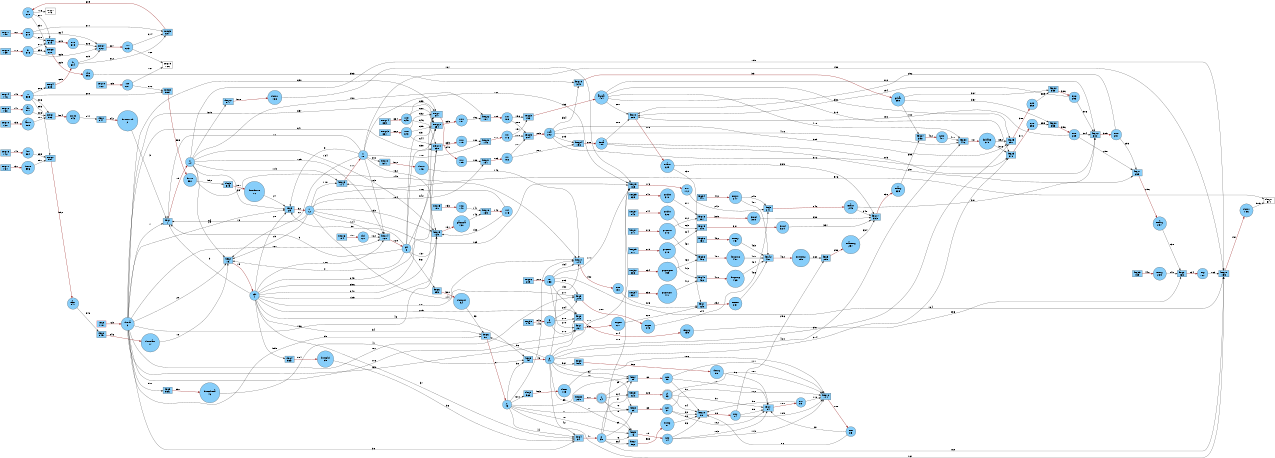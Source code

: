digraph G {
rankdir = LR;
size ="8.5"
node [shape = box, color = black, fillcolor = lightskyblue, style = filled, label="keq1
1"]; keq1;
node [shape = box, color = black, fillcolor = lightskyblue, style = filled, label="keq2
16"]; keq2;
node [shape = box, color = black, fillcolor = lightskyblue, style = filled, label="keq3
25"]; keq3;
node [shape = box, color = black, fillcolor = lightskyblue, style = filled, label="keq4
34"]; keq4;
node [shape = box, color = black, fillcolor = lightskyblue, style = filled, label="keq5
45"]; keq5;
node [shape = box, color = black, fillcolor = lightskyblue, style = filled, label="keq6
51"]; keq6;
node [shape = box, color = black, fillcolor = lightskyblue, style = filled, label="keq7
58"]; keq7;
node [shape = box, color = black, fillcolor = lightskyblue, style = filled, label="keq8
66"]; keq8;
node [shape = box, color = black, fillcolor = lightskyblue, style = filled, label="keq9
73"]; keq9;
node [shape = box, color = black, fillcolor = lightskyblue, style = filled, label="keq10
80"]; keq10;
node [shape = box, color = black, fillcolor = lightskyblue, style = filled, label="keq11
94"]; keq11;
node [shape = box, color = black, fillcolor = lightskyblue, style = filled, label="keq12
104"]; keq12;
node [shape = box, color = black, fillcolor = lightskyblue, style = filled, label="keq13
114"]; keq13;
node [shape = box, color = black, fillcolor = lightskyblue, style = filled, label="keq14
120"]; keq14;
node [shape = box, color = black, fillcolor = lightskyblue, style = filled, label="keq15
129"]; keq15;
node [shape = box, color = black, fillcolor = lightskyblue, style = filled, label="keq16
139"]; keq16;
node [shape = box, color = black, fillcolor = lightskyblue, style = filled, label="keq17
144"]; keq17;
node [shape = box, color = black, fillcolor = lightskyblue, style = filled, label="keq18
155"]; keq18;
node [shape = box, color = black, fillcolor = lightskyblue, style = filled, label="keq19
165"]; keq19;
node [shape = box, color = black, fillcolor = lightskyblue, style = filled, label="keq20
175"]; keq20;
node [shape = box, color = black, fillcolor = lightskyblue, style = filled, label="keq21
181"]; keq21;
node [shape = box, color = black, fillcolor = lightskyblue, style = filled, label="keq22
187"]; keq22;
node [shape = box, color = black, fillcolor = lightskyblue, style = filled, label="keq23
193"]; keq23;
node [shape = box, color = black, fillcolor = lightskyblue, style = filled, label="keq24
198"]; keq24;
node [shape = box, color = black, fillcolor = lightskyblue, style = filled, label="keq25
204"]; keq25;
node [shape = box, color = black, fillcolor = lightskyblue, style = filled, label="keq26
209"]; keq26;
node [shape = box, color = black, fillcolor = lightskyblue, style = filled, label="keq27
211"]; keq27;
node [shape = box, color = black, fillcolor = lightskyblue, style = filled, label="keq29
217"]; keq29;
node [shape = box, color = black, fillcolor = lightskyblue, style = filled, label="keq30
220"]; keq30;
node [shape = box, color = black, fillcolor = lightskyblue, style = filled, label="keq31
222"]; keq31;
node [shape = box, color = black, fillcolor = lightskyblue, style = filled, label="feq1
225"]; feq1;
node [shape = box, color = black, fillcolor = lightskyblue, style = filled, label="feq2
233"]; feq2;
node [shape = box, color = black, fillcolor = lightskyblue, style = filled, label="feq3
241"]; feq3;
node [shape = box, color = black, fillcolor = lightskyblue, style = filled, label="feq5
255"]; feq5;
node [shape = box, color = black, fillcolor = lightskyblue, style = filled, label="feq7
267"]; feq7;
node [shape = box, color = black, fillcolor = lightskyblue, style = filled, label="feq8
273"]; feq8;
node [shape = box, color = black, fillcolor = lightskyblue, style = filled, label="feq9
279"]; feq9;
node [shape = box, color = black, fillcolor = lightskyblue, style = filled, label="feq10
285"]; feq10;
node [shape = box, color = black, fillcolor = lightskyblue, style = filled, label="feq11
295"]; feq11;
node [shape = box, color = black, fillcolor = lightskyblue, style = filled, label="feq12
300"]; feq12;
node [shape = box, color = black, fillcolor = lightskyblue, style = filled, label="feq13
307"]; feq13;
node [shape = box, color = black, fillcolor = lightskyblue, style = filled, label="feq15
319"]; feq15;
node [shape = box, color = black, fillcolor = lightskyblue, style = filled, label="feq17
333"]; feq17;
node [shape = box, color = black, fillcolor = lightskyblue, style = filled, label="feq19
349"]; feq19;
node [shape = box, color = black, fillcolor = lightskyblue, style = filled, label="feq20
355"]; feq20;
node [shape = box, color = black, fillcolor = lightskyblue, style = filled, label="feq22
365"]; feq22;
node [shape = box, color = black, fillcolor = lightskyblue, style = filled, label="feq23
370"]; feq23;
node [shape = box, color = black, fillcolor = lightskyblue, style = filled, label="feq25
387"]; feq25;
node [shape = box, color = black, fillcolor = lightskyblue, style = filled, label="feq27
398"]; feq27;
node [shape = box, color = black, fillcolor = lightskyblue, style = filled, label="feq30
416"]; feq30;
node [shape = box, color = black, fillcolor = lightskyblue, style = filled, label="feq33
439"]; feq33;
node [shape = box, color = black, fillcolor = lightskyblue, style = filled, label="feq34
441"]; feq34;
node [shape = box, color = black, fillcolor = lightskyblue, style = filled, label="feq36
450"]; feq36;
node [shape = box, color = black, fillcolor = lightskyblue, style = filled, label="feq38
456"]; feq38;
node [shape = box, color = black, fillcolor = lightskyblue, style = filled, label="feq40
468"]; feq40;
node [shape = box, color = black, fillcolor = lightskyblue, style = filled, label="feq42
481"]; feq42;
node [shape = box, color = black, fillcolor = lightskyblue, style = filled, label="deq1
541"]; deq1;
node [shape = box, color = black, fillcolor = lightskyblue, style = filled, label="deq2
545"]; deq2;
node [shape = box, color = black, fillcolor = lightskyblue, style = filled, label="deq3
549"]; deq3;
node [shape = box, color = black, fillcolor = lightskyblue, style = filled, label="deq4
553"]; deq4;
node [shape = box, color = black, fillcolor = lightskyblue, style = filled, label="deq5
556"]; deq5;
node [shape = box, color = black, fillcolor = lightskyblue, style = filled, label="deq6
559"]; deq6;
node [shape = box, color = black, fillcolor = lightskyblue, style = filled, label="deq7
562"]; deq7;
node [shape = box, color = black, fillcolor = lightskyblue, style = filled, label="deq8
565"]; deq8;
node [shape = box, color = black, fillcolor = lightskyblue, style = filled, label="deq9
568"]; deq9;
node [shape = box, color = black, fillcolor = lightskyblue, style = filled, label="deq10
571"]; deq10;
node [shape = box, color = black, fillcolor = white, style = filled, label="deq11
574"]; deq11;
node [shape = box, color = black, fillcolor = lightskyblue, style = filled, label="deq12
577"]; deq12;
node [shape = box, color = black, fillcolor = lightskyblue, style = filled, label="meq1
583"]; meq1;
node [shape = box, color = black, fillcolor = lightskyblue, style = filled, label="meq2
591"]; meq2;
node [shape = box, color = black, fillcolor = lightskyblue, style = filled, label="meq3
598"]; meq3;
node [shape = box, color = black, fillcolor = lightskyblue, style = filled, label="meq4
603"]; meq4;
node [shape = box, color = black, fillcolor = lightskyblue, style = filled, label="meq5
607"]; meq5;
node [shape = box, color = black, fillcolor = lightskyblue, style = filled, label="meq6
615"]; meq6;
node [shape = box, color = black, fillcolor = lightskyblue, style = filled, label="meq7
622"]; meq7;
node [shape = box, color = black, fillcolor = lightskyblue, style = filled, label="meq8
628"]; meq8;
node [shape = box, color = black, fillcolor = lightskyblue, style = filled, label="meq10
638"]; meq10;
node [shape = box, color = black, fillcolor = lightskyblue, style = filled, label="meq11
647"]; meq11;
node [shape = box, color = black, fillcolor = lightskyblue, style = filled, label="meq12
654"]; meq12;
node [shape = box, color = black, fillcolor = lightskyblue, style = filled, label="meq13
661"]; meq13;
node [shape = box, color = black, fillcolor = lightskyblue, style = filled, label="meq14
663"]; meq14;
node [shape = box, color = red, fillcolor = lightskyblue, style = filled, label="seq8
718"]; seq8;
node [shape = box, color = black, fillcolor = lightskyblue, style = filled, label="seq10
730"]; seq10;
node [shape = box, color = black, fillcolor = lightskyblue, style = filled, label="seq11
734"]; seq11;
node [shape = box, color = black, fillcolor = lightskyblue, style = filled, label="seq12
738"]; seq12;
node [shape = box, color = black, fillcolor = lightskyblue, style = filled, label="seq13
742"]; seq13;
node [shape = box, color = black, fillcolor = lightskyblue, style = filled, label="seq14
746"]; seq14;
node [shape = box, color = black, fillcolor = lightskyblue, style = filled, label="seq15
750"]; seq15;
node [shape = box, color = black, fillcolor = lightskyblue, style = filled, label="seq16
754"]; seq16;
node [shape = box, color = black, fillcolor = lightskyblue, style = filled, label="seq17
758"]; seq17;
node [shape = box, color = black, fillcolor = lightskyblue, style = filled, label="seq18
762"]; seq18;
node [shape = box, color = black, fillcolor = white, style = filled, label="seq19
766"]; seq19;
node [shape = box, color = black, fillcolor = lightskyblue, style = filled, label="seq20
769"]; seq20;
node [shape = box, color = black, fillcolor = white, style = filled, label="seq21
773"]; seq21;
node [shape = box, color = black, fillcolor = lightskyblue, style = filled, label="seq32
833"]; seq32;
node [shape = box, color = black, fillcolor = lightskyblue, style = filled, label="seq34
837"]; seq34;
node [shape = box, color = black, fillcolor = lightskyblue, style = filled, label="seq35
839"]; seq35;
node [shape = box, color = black, fillcolor = lightskyblue, style = filled, label="seq37
843"]; seq37;
node [shape = box, color = black, fillcolor = lightskyblue, style = filled, label="seq38
845"]; seq38;
node [shape = circle, color = black, fillcolor = lightskyblue, style = filled, label="dot_north
2"]; dot_north;
node [shape = circle, color = black, fillcolor = lightskyblue, style = filled, label="phi
4"]; phi;
node [shape = circle, color = black, fillcolor = lightskyblue, style = filled, label="theta
6"]; theta;
node [shape = circle, color = black, fillcolor = lightskyblue, style = filled, label="psi
8"]; psi;
node [shape = circle, color = black, fillcolor = lightskyblue, style = filled, label="u
10"]; u;
node [shape = circle, color = black, fillcolor = lightskyblue, style = filled, label="v
12"]; v;
node [shape = circle, color = black, fillcolor = lightskyblue, style = filled, label="w
14"]; w;
node [shape = circle, color = black, fillcolor = lightskyblue, style = filled, label="dot_east
17"]; dot_east;
node [shape = circle, color = black, fillcolor = lightskyblue, style = filled, label="dot_down
26"]; dot_down;
node [shape = circle, color = black, fillcolor = lightskyblue, style = filled, label="dot_phi
35"]; dot_phi;
node [shape = circle, color = black, fillcolor = lightskyblue, style = filled, label="p
39"]; p;
node [shape = circle, color = black, fillcolor = lightskyblue, style = filled, label="q
41"]; q;
node [shape = circle, color = black, fillcolor = lightskyblue, style = filled, label="r
43"]; r;
node [shape = circle, color = black, fillcolor = lightskyblue, style = filled, label="dot_theta
46"]; dot_theta;
node [shape = circle, color = black, fillcolor = lightskyblue, style = filled, label="dot_psi
52"]; dot_psi;
node [shape = circle, color = black, fillcolor = lightskyblue, style = filled, label="C_0
59"]; C_0;
node [shape = doublecircle, color = black, fillcolor = lightskyblue, style = filled, label="J
64"]; J;
node [shape = circle, color = black, fillcolor = lightskyblue, style = filled, label="C_1
67"]; C_1;
node [shape = circle, color = black, fillcolor = lightskyblue, style = filled, label="C_2
74"]; C_2;
node [shape = circle, color = black, fillcolor = lightskyblue, style = filled, label="dot_p
81"]; dot_p;
node [shape = doublecircle, color = black, fillcolor = lightskyblue, style = filled, label="Ji
83"]; Ji;
node [shape = circle, color = black, fillcolor = lightskyblue, style = filled, label="T_x
85"]; T_x;
node [shape = circle, color = black, fillcolor = lightskyblue, style = filled, label="T_y
87"]; T_y;
node [shape = circle, color = black, fillcolor = lightskyblue, style = filled, label="T_z
89"]; T_z;
node [shape = circle, color = black, fillcolor = lightskyblue, style = filled, label="dot_q
95"]; dot_q;
node [shape = circle, color = black, fillcolor = lightskyblue, style = filled, label="dot_r
105"]; dot_r;
node [shape = circle, color = black, fillcolor = lightskyblue, style = filled, label="V_i
115"]; V_i;
node [shape = circle, color = black, fillcolor = lightskyblue, style = filled, label="chi
121"]; chi;
node [shape = circle, color = black, fillcolor = lightskyblue, style = filled, label="gamma
130"]; gamma;
node [shape = circle, color = black, fillcolor = lightskyblue, style = filled, label="V_g
140"]; V_g;
node [shape = circle, color = black, fillcolor = lightskyblue, style = filled, label="dot_u
145"]; dot_u;
node [shape = circle, color = black, fillcolor = lightskyblue, style = filled, label="F_x
151"]; F_x;
node [shape = circle, color = black, fillcolor = lightskyblue, style = filled, label="m
153"]; m;
node [shape = circle, color = black, fillcolor = lightskyblue, style = filled, label="dot_v
156"]; dot_v;
node [shape = circle, color = black, fillcolor = lightskyblue, style = filled, label="F_y
162"]; F_y;
node [shape = circle, color = black, fillcolor = lightskyblue, style = filled, label="dot_w
166"]; dot_w;
node [shape = circle, color = black, fillcolor = lightskyblue, style = filled, label="F_z
172"]; F_z;
node [shape = circle, color = black, fillcolor = lightskyblue, style = filled, label="u_r
176"]; u_r;
node [shape = circle, color = black, fillcolor = lightskyblue, style = filled, label="u_w
179"]; u_w;
node [shape = circle, color = black, fillcolor = lightskyblue, style = filled, label="v_r
182"]; v_r;
node [shape = circle, color = black, fillcolor = lightskyblue, style = filled, label="v_w
185"]; v_w;
node [shape = circle, color = black, fillcolor = lightskyblue, style = filled, label="w_r
188"]; w_r;
node [shape = circle, color = black, fillcolor = lightskyblue, style = filled, label="w_w
191"]; w_w;
node [shape = circle, color = black, fillcolor = lightskyblue, style = filled, label="alpha
194"]; alpha;
node [shape = circle, color = black, fillcolor = lightskyblue, style = filled, label="beta
199"]; beta;
node [shape = circle, color = black, fillcolor = lightskyblue, style = filled, label="V_a
202"]; V_a;
node [shape = circle, color = black, fillcolor = lightskyblue, style = filled, label="p_cm_x
212"]; p_cm_x;
node [shape = circle, color = black, fillcolor = lightskyblue, style = filled, label="p_cm_z
218"]; p_cm_z;
node [shape = circle, color = black, fillcolor = lightskyblue, style = filled, label="F_g_x
227"]; F_g_x;
node [shape = circle, color = black, fillcolor = lightskyblue, style = filled, label="F_a_x
229"]; F_a_x;
node [shape = circle, color = black, fillcolor = lightskyblue, style = filled, label="F_t_x
231"]; F_t_x;
node [shape = circle, color = black, fillcolor = lightskyblue, style = filled, label="F_g_y
235"]; F_g_y;
node [shape = circle, color = black, fillcolor = lightskyblue, style = filled, label="F_a_y
237"]; F_a_y;
node [shape = circle, color = black, fillcolor = lightskyblue, style = filled, label="F_t_y
239"]; F_t_y;
node [shape = circle, color = black, fillcolor = lightskyblue, style = filled, label="F_g_z
243"]; F_g_z;
node [shape = circle, color = black, fillcolor = lightskyblue, style = filled, label="F_a_z
245"]; F_a_z;
node [shape = circle, color = black, fillcolor = lightskyblue, style = filled, label="F_t_z
247"]; F_t_z;
node [shape = circle, color = black, fillcolor = lightskyblue, style = filled, label="T_atot_y
257"]; T_atot_y;
node [shape = circle, color = black, fillcolor = lightskyblue, style = filled, label="T_ttot_y
259"]; T_ttot_y;
node [shape = circle, color = black, fillcolor = lightskyblue, style = filled, label="g
271"]; g;
node [shape = circle, color = black, fillcolor = lightskyblue, style = filled, label="F_D
289"]; F_D;
node [shape = circle, color = black, fillcolor = lightskyblue, style = filled, label="F_Y
291"]; F_Y;
node [shape = circle, color = black, fillcolor = lightskyblue, style = filled, label="F_L
293"]; F_L;
node [shape = circle, color = black, fillcolor = lightskyblue, style = filled, label="dx_cl
308"]; dx_cl;
node [shape = circle, color = black, fillcolor = lightskyblue, style = filled, label="p_cl_x
310"]; p_cl_x;
node [shape = circle, color = black, fillcolor = lightskyblue, style = filled, label="dz_cl
320"]; dz_cl;
node [shape = circle, color = black, fillcolor = lightskyblue, style = filled, label="p_cl_z
322"]; p_cl_z;
node [shape = circle, color = black, fillcolor = lightskyblue, style = filled, label="T_a_y
335"]; T_a_y;
node [shape = circle, color = black, fillcolor = lightskyblue, style = filled, label="q_bar
350"]; q_bar;
node [shape = circle, color = black, fillcolor = lightskyblue, style = filled, label="rho
352"]; rho;
node [shape = circle, color = black, fillcolor = lightskyblue, style = filled, label="C_D
358"]; C_D;
node [shape = circle, color = black, fillcolor = lightskyblue, style = filled, label="C_L
368"]; C_L;
node [shape = circle, color = black, fillcolor = lightskyblue, style = filled, label="delta_e
375"]; delta_e;
node [shape = circle, color = black, fillcolor = lightskyblue, style = filled, label="C_m
401"]; C_m;
node [shape = circle, color = black, fillcolor = lightskyblue, style = filled, label="T_t_y
451"]; T_t_y;
node [shape = circle, color = black, fillcolor = lightskyblue, style = filled, label="dx_prop
457"]; dx_prop;
node [shape = circle, color = black, fillcolor = lightskyblue, style = filled, label="p_prop_x
459"]; p_prop_x;
node [shape = circle, color = black, fillcolor = lightskyblue, style = filled, label="dz_prop
469"]; dz_prop;
node [shape = circle, color = black, fillcolor = lightskyblue, style = filled, label="p_prop_z
471"]; p_prop_z;
node [shape = circle, color = black, fillcolor = lightskyblue, style = filled, label="north
543"]; north;
node [shape = circle, color = black, fillcolor = lightskyblue, style = filled, label="east
547"]; east;
node [shape = circle, color = black, fillcolor = lightskyblue, style = filled, label="down
551"]; down;
node [shape = circle, color = black, fillcolor = lightskyblue, style = filled, label="z
585"]; z;
node [shape = circle, color = black, fillcolor = lightskyblue, style = filled, label="lat
587"]; lat;
node [shape = circle, color = black, fillcolor = lightskyblue, style = filled, label="lat_0
589"]; lat_0;
node [shape = circle, color = black, fillcolor = lightskyblue, style = filled, label="lon
594"]; lon;
node [shape = circle, color = black, fillcolor = lightskyblue, style = filled, label="lon_0
596"]; lon_0;
node [shape = circle, color = black, fillcolor = lightskyblue, style = filled, label="z_0
601"]; z_0;
node [shape = circle, color = black, fillcolor = lightskyblue, style = filled, label="h
604"]; h;
node [shape = circle, color = black, fillcolor = lightskyblue, style = filled, label="T
608"]; T;
node [shape = circle, color = black, fillcolor = lightskyblue, style = filled, label="T_0
610"]; T_0;
node [shape = circle, color = black, fillcolor = lightskyblue, style = filled, label="h_0
613"]; h_0;
node [shape = circle, color = black, fillcolor = lightskyblue, style = filled, label="P
616"]; P;
node [shape = circle, color = black, fillcolor = lightskyblue, style = filled, label="P_0
618"]; P_0;
node [shape = circle, color = black, fillcolor = lightskyblue, style = filled, label="w_n
643"]; w_n;
node [shape = circle, color = black, fillcolor = lightskyblue, style = filled, label="w_e
645"]; w_e;
dot_north -> keq1 [penwidth = 1, label = "3"];
phi -> keq1 [penwidth = 1, label = "5"];
theta -> keq1 [penwidth = 1, label = "7"];
psi -> keq1 [penwidth = 1, label = "9"];
u -> keq1 [penwidth = 1, label = "11"];
v -> keq1 [penwidth = 1, label = "13"];
keq1 -> w [penwidth = 1.5, label = "15", color = red4 ];
dot_east -> keq2 [penwidth = 1, label = "18"];
keq2 -> phi [penwidth = 1.5, label = "19", color = red4 ];
theta -> keq2 [penwidth = 1, label = "20"];
psi -> keq2 [penwidth = 1, label = "21"];
u -> keq2 [penwidth = 1, label = "22"];
v -> keq2 [penwidth = 1, label = "23"];
w -> keq2 [penwidth = 1, label = "24"];
dot_down -> keq3 [penwidth = 1, label = "27"];
phi -> keq3 [penwidth = 1, label = "28"];
theta -> keq3 [penwidth = 1, label = "29"];
psi -> keq3 [penwidth = 1, label = "30"];
u -> keq3 [penwidth = 1, label = "31"];
keq3 -> v [penwidth = 1.5, label = "32", color = red4 ];
w -> keq3 [penwidth = 1, label = "33"];
dot_phi -> keq4 [penwidth = 1, label = "36"];
phi -> keq4 [penwidth = 1, label = "37"];
theta -> keq4 [penwidth = 1, label = "38"];
keq4 -> p [penwidth = 1.5, label = "40", color = red4 ];
q -> keq4 [penwidth = 1, label = "42"];
r -> keq4 [penwidth = 1, label = "44"];
dot_theta -> keq5 [penwidth = 1, label = "47"];
phi -> keq5 [penwidth = 1, label = "48"];
keq5 -> q [penwidth = 1.5, label = "49", color = red4 ];
r -> keq5 [penwidth = 1, label = "50"];
dot_psi -> keq6 [penwidth = 1, label = "53"];
phi -> keq6 [penwidth = 1, label = "54"];
theta -> keq6 [penwidth = 1, label = "55"];
q -> keq6 [penwidth = 1, label = "56"];
keq6 -> r [penwidth = 1.5, label = "57", color = red4 ];
keq7 -> C_0 [penwidth = 1.5, label = "60", color = red4 ];
p -> keq7 [penwidth = 1, label = "61"];
q -> keq7 [penwidth = 1, label = "62"];
r -> keq7 [penwidth = 1, label = "63"];
J -> keq7 [penwidth = 1, label = "65"];
keq8 -> C_1 [penwidth = 1.5, label = "68", color = red4 ];
p -> keq8 [penwidth = 1, label = "69"];
q -> keq8 [penwidth = 1, label = "70"];
r -> keq8 [penwidth = 1, label = "71"];
J -> keq8 [penwidth = 1, label = "72"];
keq9 -> C_2 [penwidth = 1.5, label = "75", color = red4 ];
p -> keq9 [penwidth = 1, label = "76"];
q -> keq9 [penwidth = 1, label = "77"];
r -> keq9 [penwidth = 1, label = "78"];
J -> keq9 [penwidth = 1, label = "79"];
dot_p -> keq10 [penwidth = 1, label = "82"];
Ji -> keq10 [penwidth = 1, label = "84"];
T_x -> keq10 [penwidth = 1, label = "86"];
keq10 -> T_y [penwidth = 1.5, label = "88", color = red4 ];
T_z -> keq10 [penwidth = 1, label = "90"];
C_0 -> keq10 [penwidth = 1, label = "91"];
C_1 -> keq10 [penwidth = 1, label = "92"];
C_2 -> keq10 [penwidth = 1, label = "93"];
dot_q -> keq11 [penwidth = 1, label = "96"];
Ji -> keq11 [penwidth = 1, label = "97"];
T_x -> keq11 [penwidth = 1, label = "98"];
T_y -> keq11 [penwidth = 1, label = "99"];
keq11 -> T_z [penwidth = 1.5, label = "100", color = red4 ];
C_0 -> keq11 [penwidth = 1, label = "101"];
C_1 -> keq11 [penwidth = 1, label = "102"];
C_2 -> keq11 [penwidth = 1, label = "103"];
dot_r -> keq12 [penwidth = 1, label = "106"];
Ji -> keq12 [penwidth = 1, label = "107"];
keq12 -> T_x [penwidth = 1.5, label = "108", color = red4 ];
T_y -> keq12 [penwidth = 1, label = "109"];
T_z -> keq12 [penwidth = 1, label = "110"];
C_0 -> keq12 [penwidth = 1, label = "111"];
C_1 -> keq12 [penwidth = 1, label = "112"];
C_2 -> keq12 [penwidth = 1, label = "113"];
V_i -> keq13 [penwidth = 1, label = "116"];
keq13 -> u [penwidth = 1.5, label = "117", color = red4 ];
v -> keq13 [penwidth = 1, label = "118"];
w -> keq13 [penwidth = 1, label = "119"];
chi -> keq14 [penwidth = 1, label = "122"];
u -> keq14 [penwidth = 1, label = "123"];
v -> keq14 [penwidth = 1, label = "124"];
w -> keq14 [penwidth = 1, label = "125"];
phi -> keq14 [penwidth = 1, label = "126"];
theta -> keq14 [penwidth = 1, label = "127"];
keq14 -> psi [penwidth = 1.5, label = "128", color = red4 ];
keq15 -> gamma [penwidth = 1.5, label = "131", color = red4 ];
u -> keq15 [penwidth = 1, label = "132"];
v -> keq15 [penwidth = 1, label = "133"];
w -> keq15 [penwidth = 1, label = "134"];
phi -> keq15 [penwidth = 1, label = "135"];
theta -> keq15 [penwidth = 1, label = "136"];
psi -> keq15 [penwidth = 1, label = "137"];
V_i -> keq15 [penwidth = 1, label = "138"];
V_g -> keq16 [penwidth = 1, label = "141"];
keq16 -> V_i [penwidth = 1.5, label = "142", color = red4 ];
gamma -> keq16 [penwidth = 1, label = "143"];
dot_u -> keq17 [penwidth = 1, label = "146"];
v -> keq17 [penwidth = 1, label = "147"];
w -> keq17 [penwidth = 1, label = "148"];
r -> keq17 [penwidth = 1, label = "149"];
q -> keq17 [penwidth = 1, label = "150"];
keq17 -> F_x [penwidth = 1.5, label = "152", color = red4 ];
m -> keq17 [penwidth = 1, label = "154"];
keq18 -> dot_v [penwidth = 1.5, label = "157", color = red4 ];
u -> keq18 [penwidth = 1, label = "158"];
w -> keq18 [penwidth = 1, label = "159"];
p -> keq18 [penwidth = 1, label = "160"];
r -> keq18 [penwidth = 1, label = "161"];
F_y -> keq18 [penwidth = 1, label = "163"];
m -> keq18 [penwidth = 1, label = "164"];
dot_w -> keq19 [penwidth = 1, label = "167"];
u -> keq19 [penwidth = 1, label = "168"];
v -> keq19 [penwidth = 1, label = "169"];
p -> keq19 [penwidth = 1, label = "170"];
q -> keq19 [penwidth = 1, label = "171"];
keq19 -> F_z [penwidth = 1.5, label = "173", color = red4 ];
m -> keq19 [penwidth = 1, label = "174"];
keq20 -> u_r [penwidth = 1.5, label = "177", color = red4 ];
u -> keq20 [penwidth = 1, label = "178"];
u_w -> keq20 [penwidth = 1, label = "180"];
keq21 -> v_r [penwidth = 1.5, label = "183", color = red4 ];
v -> keq21 [penwidth = 1, label = "184"];
v_w -> keq21 [penwidth = 1, label = "186"];
keq22 -> w_r [penwidth = 1.5, label = "189", color = red4 ];
w -> keq22 [penwidth = 1, label = "190"];
w_w -> keq22 [penwidth = 1, label = "192"];
keq23 -> alpha [penwidth = 1.5, label = "195", color = red4 ];
w_r -> keq23 [penwidth = 1, label = "196"];
u_r -> keq23 [penwidth = 1, label = "197"];
keq24 -> beta [penwidth = 1.5, label = "200", color = red4 ];
v_r -> keq24 [penwidth = 1, label = "201"];
V_a -> keq24 [penwidth = 1, label = "203"];
keq25 -> V_a [penwidth = 1.5, label = "205", color = red4 ];
u_r -> keq25 [penwidth = 1, label = "206"];
v_r -> keq25 [penwidth = 1, label = "207"];
w_r -> keq25 [penwidth = 1, label = "208"];
keq26 -> m [penwidth = 1.5, label = "210", color = red4 ];
keq27 -> p_cm_x [penwidth = 1.5, label = "213", color = red4 ];
keq29 -> p_cm_z [penwidth = 1.5, label = "219", color = red4 ];
keq30 -> J [penwidth = 1.5, label = "221", color = red4 ];
keq31 -> Ji [penwidth = 1.5, label = "223", color = red4 ];
J -> keq31 [penwidth = 1, label = "224"];
F_x -> feq1 [penwidth = 1, label = "226"];
F_g_x -> feq1 [penwidth = 1, label = "228"];
F_a_x -> feq1 [penwidth = 1, label = "230"];
feq1 -> F_t_x [penwidth = 1.5, label = "232", color = red4 ];
feq2 -> F_y [penwidth = 1.5, label = "234", color = red4 ];
F_g_y -> feq2 [penwidth = 1, label = "236"];
F_a_y -> feq2 [penwidth = 1, label = "238"];
F_t_y -> feq2 [penwidth = 1, label = "240"];
F_z -> feq3 [penwidth = 1, label = "242"];
F_g_z -> feq3 [penwidth = 1, label = "244"];
feq3 -> F_a_z [penwidth = 1.5, label = "246", color = red4 ];
F_t_z -> feq3 [penwidth = 1, label = "248"];
T_y -> feq5 [penwidth = 1, label = "256"];
feq5 -> T_atot_y [penwidth = 1.5, label = "258", color = red4 ];
T_ttot_y -> feq5 [penwidth = 1, label = "260"];
feq7 -> F_g_x [penwidth = 1.5, label = "268", color = red4 ];
theta -> feq7 [penwidth = 1, label = "269"];
m -> feq7 [penwidth = 1, label = "270"];
g -> feq7 [penwidth = 1, label = "272"];
feq8 -> F_g_y [penwidth = 1.5, label = "274", color = red4 ];
phi -> feq8 [penwidth = 1, label = "275"];
theta -> feq8 [penwidth = 1, label = "276"];
m -> feq8 [penwidth = 1, label = "277"];
g -> feq8 [penwidth = 1, label = "278"];
feq9 -> F_g_z [penwidth = 1.5, label = "280", color = red4 ];
phi -> feq9 [penwidth = 1, label = "281"];
theta -> feq9 [penwidth = 1, label = "282"];
m -> feq9 [penwidth = 1, label = "283"];
g -> feq9 [penwidth = 1, label = "284"];
feq10 -> F_a_x [penwidth = 1.5, label = "286", color = red4 ];
alpha -> feq10 [penwidth = 1, label = "287"];
beta -> feq10 [penwidth = 1, label = "288"];
F_D -> feq10 [penwidth = 1, label = "290"];
F_Y -> feq10 [penwidth = 1, label = "292"];
F_L -> feq10 [penwidth = 1, label = "294"];
feq11 -> F_a_y [penwidth = 1.5, label = "296", color = red4 ];
beta -> feq11 [penwidth = 1, label = "297"];
F_D -> feq11 [penwidth = 1, label = "298"];
F_Y -> feq11 [penwidth = 1, label = "299"];
F_a_z -> feq12 [penwidth = 1, label = "301"];
alpha -> feq12 [penwidth = 1, label = "302"];
beta -> feq12 [penwidth = 1, label = "303"];
F_D -> feq12 [penwidth = 1, label = "304"];
feq12 -> F_Y [penwidth = 1.5, label = "305", color = red4 ];
F_L -> feq12 [penwidth = 1, label = "306"];
feq13 -> dx_cl [penwidth = 1.5, label = "309", color = red4 ];
p_cl_x -> feq13 [penwidth = 1, label = "311"];
p_cm_x -> feq13 [penwidth = 1, label = "312"];
feq15 -> dz_cl [penwidth = 1.5, label = "321", color = red4 ];
p_cl_z -> feq15 [penwidth = 1, label = "323"];
p_cm_z -> feq15 [penwidth = 1, label = "324"];
T_atot_y -> feq17 [penwidth = 1, label = "334"];
feq17 -> T_a_y [penwidth = 1.5, label = "336", color = red4 ];
dz_cl -> feq17 [penwidth = 1, label = "337"];
dx_cl -> feq17 [penwidth = 1, label = "338"];
F_a_x -> feq17 [penwidth = 1, label = "339"];
F_a_z -> feq17 [penwidth = 1, label = "340"];
feq19 -> q_bar [penwidth = 1.5, label = "351", color = red4 ];
rho -> feq19 [penwidth = 1, label = "353"];
V_a -> feq19 [penwidth = 1, label = "354"];
feq20 -> F_D [penwidth = 1.5, label = "356", color = red4 ];
q_bar -> feq20 [penwidth = 1, label = "357"];
C_D -> feq20 [penwidth = 1, label = "359"];
feq22 -> F_L [penwidth = 1.5, label = "366", color = red4 ];
q_bar -> feq22 [penwidth = 1, label = "367"];
C_L -> feq22 [penwidth = 1, label = "369"];
feq23 -> C_D [penwidth = 1.5, label = "371", color = red4 ];
V_a -> feq23 [penwidth = 1, label = "372"];
alpha -> feq23 [penwidth = 1, label = "373"];
q -> feq23 [penwidth = 1, label = "374"];
delta_e -> feq23 [penwidth = 1, label = "376"];
feq25 -> C_L [penwidth = 1.5, label = "388", color = red4 ];
V_a -> feq25 [penwidth = 1, label = "389"];
alpha -> feq25 [penwidth = 1, label = "390"];
q -> feq25 [penwidth = 1, label = "391"];
delta_e -> feq25 [penwidth = 1, label = "392"];
T_a_y -> feq27 [penwidth = 1, label = "399"];
q_bar -> feq27 [penwidth = 1, label = "400"];
feq27 -> C_m [penwidth = 1.5, label = "402", color = red4 ];
C_m -> feq30 [penwidth = 1, label = "417"];
V_a -> feq30 [penwidth = 1, label = "418"];
alpha -> feq30 [penwidth = 1, label = "419"];
q -> feq30 [penwidth = 1, label = "420"];
feq30 -> delta_e [penwidth = 1.5, label = "421", color = red4 ];
feq33 -> F_t_y [penwidth = 1.5, label = "440", color = red4 ];
feq34 -> F_t_z [penwidth = 1.5, label = "442", color = red4 ];
feq36 -> T_t_y [penwidth = 1.5, label = "452", color = red4 ];
feq38 -> dx_prop [penwidth = 1.5, label = "458", color = red4 ];
p_prop_x -> feq38 [penwidth = 1, label = "460"];
p_cm_x -> feq38 [penwidth = 1, label = "461"];
feq40 -> dz_prop [penwidth = 1.5, label = "470", color = red4 ];
p_prop_z -> feq40 [penwidth = 1, label = "472"];
p_cm_z -> feq40 [penwidth = 1, label = "473"];
feq42 -> T_ttot_y [penwidth = 1.5, label = "482", color = red4 ];
T_t_y -> feq42 [penwidth = 1, label = "483"];
dz_prop -> feq42 [penwidth = 1, label = "484"];
dx_prop -> feq42 [penwidth = 1, label = "485"];
F_t_x -> feq42 [penwidth = 1, label = "486"];
F_t_z -> feq42 [penwidth = 1, label = "487"];
deq1 -> dot_north [penwidth = 1.5, label = "542", color = red4 ];
north -> deq1 [penwidth = 1, label = "544"];
deq2 -> dot_east [penwidth = 1.5, label = "546", color = red4 ];
east -> deq2 [penwidth = 1, label = "548"];
deq3 -> dot_down [penwidth = 1.5, label = "550", color = red4 ];
down -> deq3 [penwidth = 1, label = "552"];
deq4 -> dot_phi [penwidth = 1.5, label = "554", color = red4 ];
phi -> deq4 [penwidth = 1, label = "555"];
deq5 -> dot_theta [penwidth = 1.5, label = "557", color = red4 ];
theta -> deq5 [penwidth = 1, label = "558"];
deq6 -> dot_psi [penwidth = 1.5, label = "560", color = red4 ];
psi -> deq6 [penwidth = 1, label = "561"];
deq7 -> dot_p [penwidth = 1.5, label = "563", color = red4 ];
p -> deq7 [penwidth = 1, label = "564"];
deq8 -> dot_q [penwidth = 1.5, label = "566", color = red4 ];
q -> deq8 [penwidth = 1, label = "567"];
deq9 -> dot_r [penwidth = 1.5, label = "569", color = red4 ];
r -> deq9 [penwidth = 1, label = "570"];
deq10 -> dot_u [penwidth = 1.5, label = "572", color = red4 ];
u -> deq10 [penwidth = 1, label = "573"];
dot_v -> deq11 [penwidth = 1, label = "575"];
v -> deq11 [penwidth = 1, label = "576"];
deq12 -> dot_w [penwidth = 1.5, label = "578", color = red4 ];
w -> deq12 [penwidth = 1, label = "579"];
meq1 -> north [penwidth = 1.5, label = "584", color = red4 ];
z -> meq1 [penwidth = 1, label = "586"];
lat -> meq1 [penwidth = 1, label = "588"];
lat_0 -> meq1 [penwidth = 1, label = "590"];
meq2 -> east [penwidth = 1.5, label = "592", color = red4 ];
z -> meq2 [penwidth = 1, label = "593"];
lon -> meq2 [penwidth = 1, label = "595"];
lon_0 -> meq2 [penwidth = 1, label = "597"];
meq3 -> down [penwidth = 1.5, label = "599", color = red4 ];
z -> meq3 [penwidth = 1, label = "600"];
z_0 -> meq3 [penwidth = 1, label = "602"];
meq4 -> h [penwidth = 1.5, label = "605", color = red4 ];
z -> meq4 [penwidth = 1, label = "606"];
meq5 -> T [penwidth = 1.5, label = "609", color = red4 ];
T_0 -> meq5 [penwidth = 1, label = "611"];
h -> meq5 [penwidth = 1, label = "612"];
h_0 -> meq5 [penwidth = 1, label = "614"];
P -> meq6 [penwidth = 1, label = "617"];
meq6 -> P_0 [penwidth = 1.5, label = "619", color = red4 ];
T_0 -> meq6 [penwidth = 1, label = "620"];
T -> meq6 [penwidth = 1, label = "621"];
h -> meq7 [penwidth = 1, label = "623"];
T_0 -> meq7 [penwidth = 1, label = "624"];
P -> meq7 [penwidth = 1, label = "625"];
P_0 -> meq7 [penwidth = 1, label = "626"];
meq7 -> h_0 [penwidth = 1.5, label = "627", color = red4 ];
meq8 -> rho [penwidth = 1.5, label = "629", color = red4 ];
P -> meq8 [penwidth = 1, label = "630"];
T -> meq8 [penwidth = 1, label = "631"];
meq10 -> u_w [penwidth = 1.5, label = "639", color = red4 ];
phi -> meq10 [penwidth = 1, label = "640"];
theta -> meq10 [penwidth = 1, label = "641"];
psi -> meq10 [penwidth = 1, label = "642"];
w_n -> meq10 [penwidth = 1, label = "644"];
w_e -> meq10 [penwidth = 1, label = "646"];
meq11 -> v_w [penwidth = 1.5, label = "648", color = red4 ];
phi -> meq11 [penwidth = 1, label = "649"];
theta -> meq11 [penwidth = 1, label = "650"];
psi -> meq11 [penwidth = 1, label = "651"];
w_n -> meq11 [penwidth = 1, label = "652"];
w_e -> meq11 [penwidth = 1, label = "653"];
meq12 -> w_w [penwidth = 1.5, label = "655", color = red4 ];
phi -> meq12 [penwidth = 1, label = "656"];
theta -> meq12 [penwidth = 1, label = "657"];
psi -> meq12 [penwidth = 1, label = "658"];
w_n -> meq12 [penwidth = 1, label = "659"];
w_e -> meq12 [penwidth = 1, label = "660"];
meq13 -> w_n [penwidth = 1.5, label = "662", color = red4 ];
meq14 -> w_e [penwidth = 1.5, label = "664", color = red4 ];
seq8 -> theta [penwidth = 1.5, label = "723", color = red4 ];
seq10 -> lat_0 [penwidth = 1.5, label = "733", color = red4 ];
seq11 -> lon_0 [penwidth = 1.5, label = "737", color = red4 ];
seq12 -> lat [penwidth = 1.5, label = "741", color = red4 ];
seq13 -> lon [penwidth = 1.5, label = "745", color = red4 ];
seq14 -> z [penwidth = 1.5, label = "749", color = red4 ];
seq15 -> V_g [penwidth = 1.5, label = "753", color = red4 ];
seq16 -> chi [penwidth = 1.5, label = "757", color = red4 ];
seq17 -> T_0 [penwidth = 1.5, label = "761", color = red4 ];
seq18 -> z_0 [penwidth = 1.5, label = "765", color = red4 ];
z_0 -> seq19 [penwidth = 1, label = "767"];
h_0 -> seq19 [penwidth = 1, label = "768"];
seq20 -> P [penwidth = 1.5, label = "772", color = red4 ];
T -> seq21 [penwidth = 1, label = "776"];
seq32 -> p_prop_x [penwidth = 1.5, label = "834", color = red4 ];
seq34 -> p_prop_z [penwidth = 1.5, label = "838", color = red4 ];
seq35 -> p_cl_x [penwidth = 1.5, label = "840", color = red4 ];
seq37 -> p_cl_z [penwidth = 1.5, label = "844", color = red4 ];
seq38 -> g [penwidth = 1.5, label = "846", color = red4 ];
}
